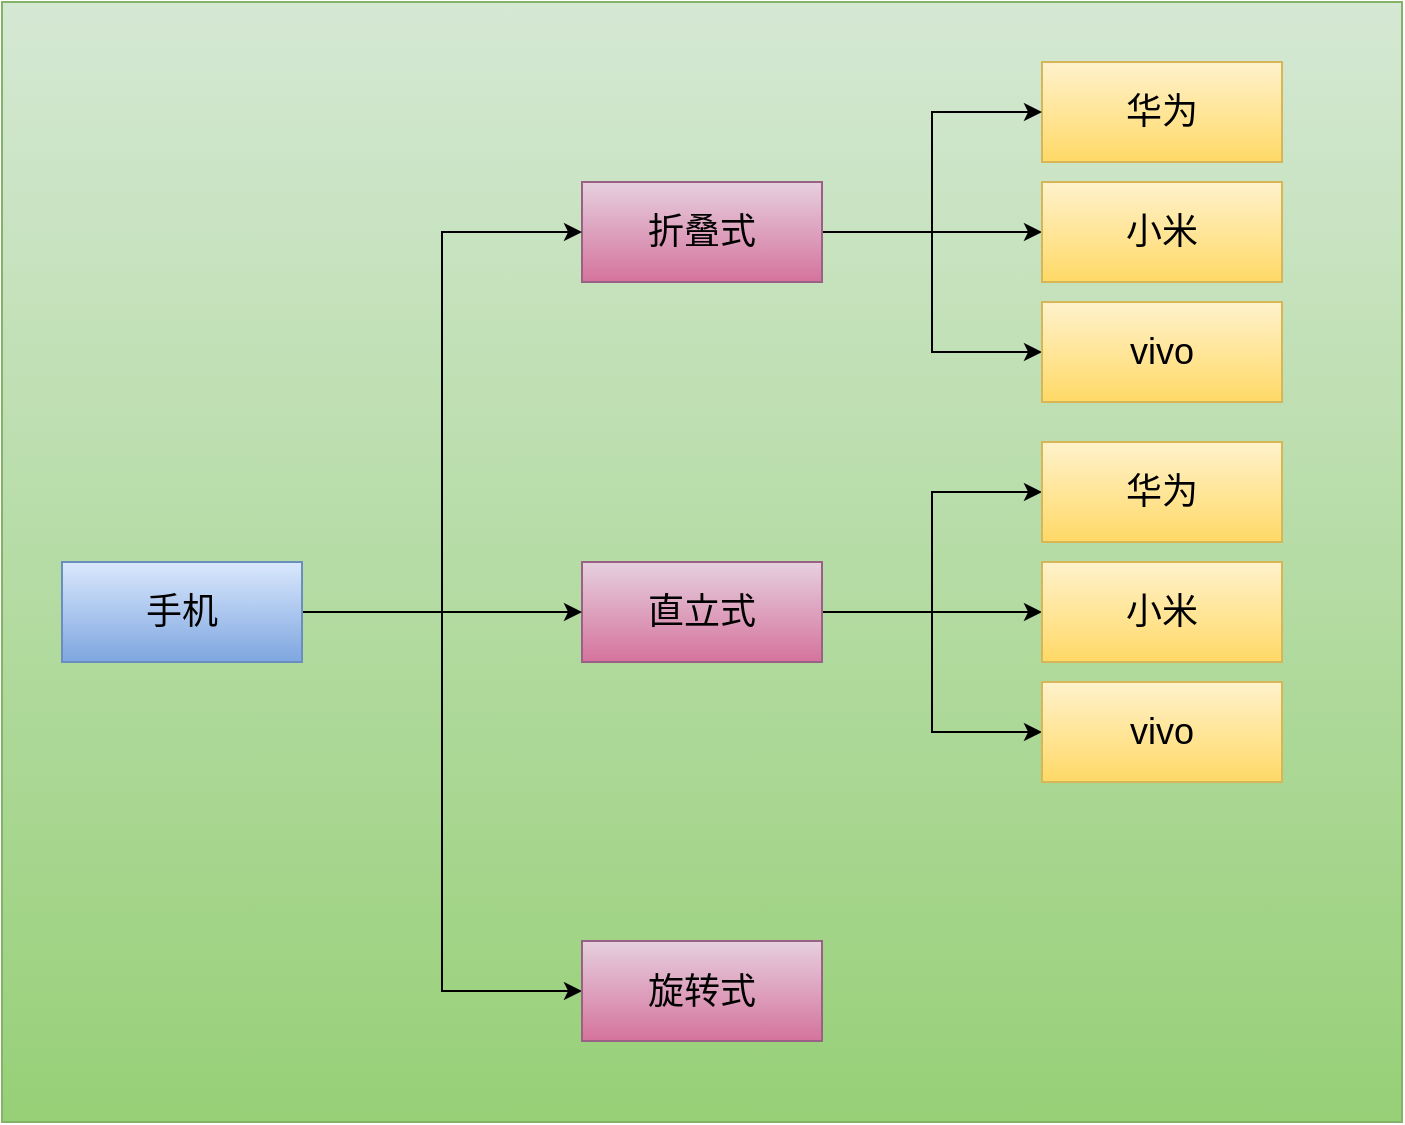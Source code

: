 <mxfile version="20.3.6" type="device"><diagram id="dkQ_5GNZD-INVUCqtZfN" name="第 1 页"><mxGraphModel dx="1186" dy="745" grid="1" gridSize="10" guides="1" tooltips="1" connect="1" arrows="1" fold="1" page="1" pageScale="1" pageWidth="827" pageHeight="1169" math="0" shadow="0"><root><mxCell id="0"/><mxCell id="1" parent="0"/><mxCell id="KNiXsvvpwaOAMl7qwV84-21" value="" style="rounded=0;whiteSpace=wrap;html=1;fontSize=18;fillColor=#d5e8d4;gradientColor=#97d077;strokeColor=#82b366;" parent="1" vertex="1"><mxGeometry x="50" y="90" width="700" height="560" as="geometry"/></mxCell><mxCell id="KNiXsvvpwaOAMl7qwV84-1" value="华为" style="rounded=0;whiteSpace=wrap;html=1;fontSize=18;fillColor=#fff2cc;gradientColor=#ffd966;strokeColor=#d6b656;" parent="1" vertex="1"><mxGeometry x="570" y="120" width="120" height="50" as="geometry"/></mxCell><mxCell id="KNiXsvvpwaOAMl7qwV84-15" style="edgeStyle=orthogonalEdgeStyle;rounded=0;orthogonalLoop=1;jettySize=auto;html=1;entryX=0;entryY=0.5;entryDx=0;entryDy=0;fontSize=18;" parent="1" source="KNiXsvvpwaOAMl7qwV84-3" target="KNiXsvvpwaOAMl7qwV84-5" edge="1"><mxGeometry relative="1" as="geometry"/></mxCell><mxCell id="KNiXsvvpwaOAMl7qwV84-16" style="edgeStyle=orthogonalEdgeStyle;rounded=0;orthogonalLoop=1;jettySize=auto;html=1;entryX=0;entryY=0.5;entryDx=0;entryDy=0;fontSize=18;" parent="1" source="KNiXsvvpwaOAMl7qwV84-3" target="KNiXsvvpwaOAMl7qwV84-1" edge="1"><mxGeometry relative="1" as="geometry"/></mxCell><mxCell id="KNiXsvvpwaOAMl7qwV84-17" style="edgeStyle=orthogonalEdgeStyle;rounded=0;orthogonalLoop=1;jettySize=auto;html=1;entryX=0;entryY=0.5;entryDx=0;entryDy=0;fontSize=18;" parent="1" source="KNiXsvvpwaOAMl7qwV84-3" target="KNiXsvvpwaOAMl7qwV84-8" edge="1"><mxGeometry relative="1" as="geometry"/></mxCell><mxCell id="KNiXsvvpwaOAMl7qwV84-3" value="折叠式" style="rounded=0;whiteSpace=wrap;html=1;fontSize=18;fillColor=#e6d0de;gradientColor=#d5739d;strokeColor=#996185;" parent="1" vertex="1"><mxGeometry x="340" y="180" width="120" height="50" as="geometry"/></mxCell><mxCell id="KNiXsvvpwaOAMl7qwV84-18" style="edgeStyle=orthogonalEdgeStyle;rounded=0;orthogonalLoop=1;jettySize=auto;html=1;entryX=0;entryY=0.5;entryDx=0;entryDy=0;fontSize=18;" parent="1" source="KNiXsvvpwaOAMl7qwV84-4" target="KNiXsvvpwaOAMl7qwV84-9" edge="1"><mxGeometry relative="1" as="geometry"/></mxCell><mxCell id="KNiXsvvpwaOAMl7qwV84-19" style="edgeStyle=orthogonalEdgeStyle;rounded=0;orthogonalLoop=1;jettySize=auto;html=1;entryX=0;entryY=0.5;entryDx=0;entryDy=0;fontSize=18;" parent="1" source="KNiXsvvpwaOAMl7qwV84-4" target="KNiXsvvpwaOAMl7qwV84-10" edge="1"><mxGeometry relative="1" as="geometry"/></mxCell><mxCell id="KNiXsvvpwaOAMl7qwV84-20" style="edgeStyle=orthogonalEdgeStyle;rounded=0;orthogonalLoop=1;jettySize=auto;html=1;entryX=0;entryY=0.5;entryDx=0;entryDy=0;fontSize=18;" parent="1" source="KNiXsvvpwaOAMl7qwV84-4" target="KNiXsvvpwaOAMl7qwV84-11" edge="1"><mxGeometry relative="1" as="geometry"/></mxCell><mxCell id="KNiXsvvpwaOAMl7qwV84-4" value="直立式" style="rounded=0;whiteSpace=wrap;html=1;fontSize=18;fillColor=#e6d0de;gradientColor=#d5739d;strokeColor=#996185;" parent="1" vertex="1"><mxGeometry x="340" y="370" width="120" height="50" as="geometry"/></mxCell><mxCell id="KNiXsvvpwaOAMl7qwV84-5" value="小米" style="rounded=0;whiteSpace=wrap;html=1;fontSize=18;fillColor=#fff2cc;gradientColor=#ffd966;strokeColor=#d6b656;" parent="1" vertex="1"><mxGeometry x="570" y="180" width="120" height="50" as="geometry"/></mxCell><mxCell id="KNiXsvvpwaOAMl7qwV84-12" style="edgeStyle=orthogonalEdgeStyle;rounded=0;orthogonalLoop=1;jettySize=auto;html=1;fontSize=18;" parent="1" source="KNiXsvvpwaOAMl7qwV84-6" target="KNiXsvvpwaOAMl7qwV84-4" edge="1"><mxGeometry relative="1" as="geometry"/></mxCell><mxCell id="KNiXsvvpwaOAMl7qwV84-13" style="edgeStyle=orthogonalEdgeStyle;rounded=0;orthogonalLoop=1;jettySize=auto;html=1;entryX=0;entryY=0.5;entryDx=0;entryDy=0;fontSize=18;" parent="1" source="KNiXsvvpwaOAMl7qwV84-6" target="KNiXsvvpwaOAMl7qwV84-3" edge="1"><mxGeometry relative="1" as="geometry"/></mxCell><mxCell id="KNiXsvvpwaOAMl7qwV84-14" style="edgeStyle=orthogonalEdgeStyle;rounded=0;orthogonalLoop=1;jettySize=auto;html=1;entryX=0;entryY=0.5;entryDx=0;entryDy=0;fontSize=18;" parent="1" source="KNiXsvvpwaOAMl7qwV84-6" target="KNiXsvvpwaOAMl7qwV84-7" edge="1"><mxGeometry relative="1" as="geometry"/></mxCell><mxCell id="KNiXsvvpwaOAMl7qwV84-6" value="手机" style="rounded=0;whiteSpace=wrap;html=1;fontSize=18;fillColor=#dae8fc;gradientColor=#7ea6e0;strokeColor=#6c8ebf;" parent="1" vertex="1"><mxGeometry x="80" y="370" width="120" height="50" as="geometry"/></mxCell><mxCell id="KNiXsvvpwaOAMl7qwV84-7" value="旋转式" style="rounded=0;whiteSpace=wrap;html=1;fontSize=18;fillColor=#e6d0de;gradientColor=#d5739d;strokeColor=#996185;" parent="1" vertex="1"><mxGeometry x="340" y="559.5" width="120" height="50" as="geometry"/></mxCell><mxCell id="KNiXsvvpwaOAMl7qwV84-8" value="vivo" style="rounded=0;whiteSpace=wrap;html=1;fontSize=18;fillColor=#fff2cc;gradientColor=#ffd966;strokeColor=#d6b656;" parent="1" vertex="1"><mxGeometry x="570" y="240" width="120" height="50" as="geometry"/></mxCell><mxCell id="KNiXsvvpwaOAMl7qwV84-9" value="小米" style="rounded=0;whiteSpace=wrap;html=1;fontSize=18;fillColor=#fff2cc;gradientColor=#ffd966;strokeColor=#d6b656;" parent="1" vertex="1"><mxGeometry x="570" y="370" width="120" height="50" as="geometry"/></mxCell><mxCell id="KNiXsvvpwaOAMl7qwV84-10" value="华为" style="rounded=0;whiteSpace=wrap;html=1;fontSize=18;fillColor=#fff2cc;gradientColor=#ffd966;strokeColor=#d6b656;" parent="1" vertex="1"><mxGeometry x="570" y="310" width="120" height="50" as="geometry"/></mxCell><mxCell id="KNiXsvvpwaOAMl7qwV84-11" value="vivo" style="rounded=0;whiteSpace=wrap;html=1;fontSize=18;fillColor=#fff2cc;gradientColor=#ffd966;strokeColor=#d6b656;" parent="1" vertex="1"><mxGeometry x="570" y="430" width="120" height="50" as="geometry"/></mxCell></root></mxGraphModel></diagram></mxfile>
